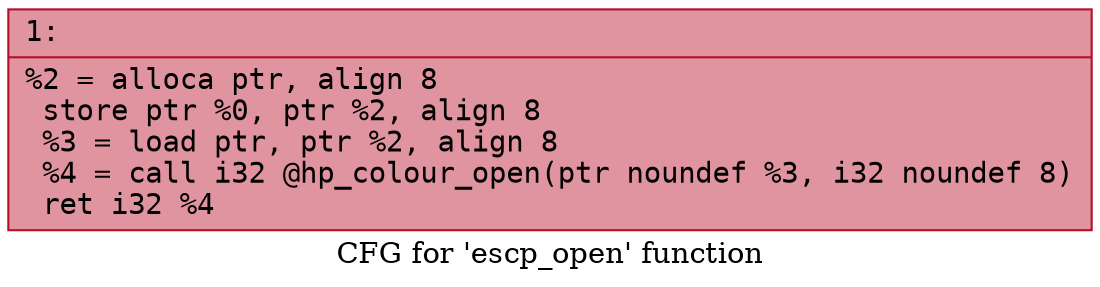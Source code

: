 digraph "CFG for 'escp_open' function" {
	label="CFG for 'escp_open' function";

	Node0x60000151cd70 [shape=record,color="#b70d28ff", style=filled, fillcolor="#b70d2870" fontname="Courier",label="{1:\l|  %2 = alloca ptr, align 8\l  store ptr %0, ptr %2, align 8\l  %3 = load ptr, ptr %2, align 8\l  %4 = call i32 @hp_colour_open(ptr noundef %3, i32 noundef 8)\l  ret i32 %4\l}"];
}
